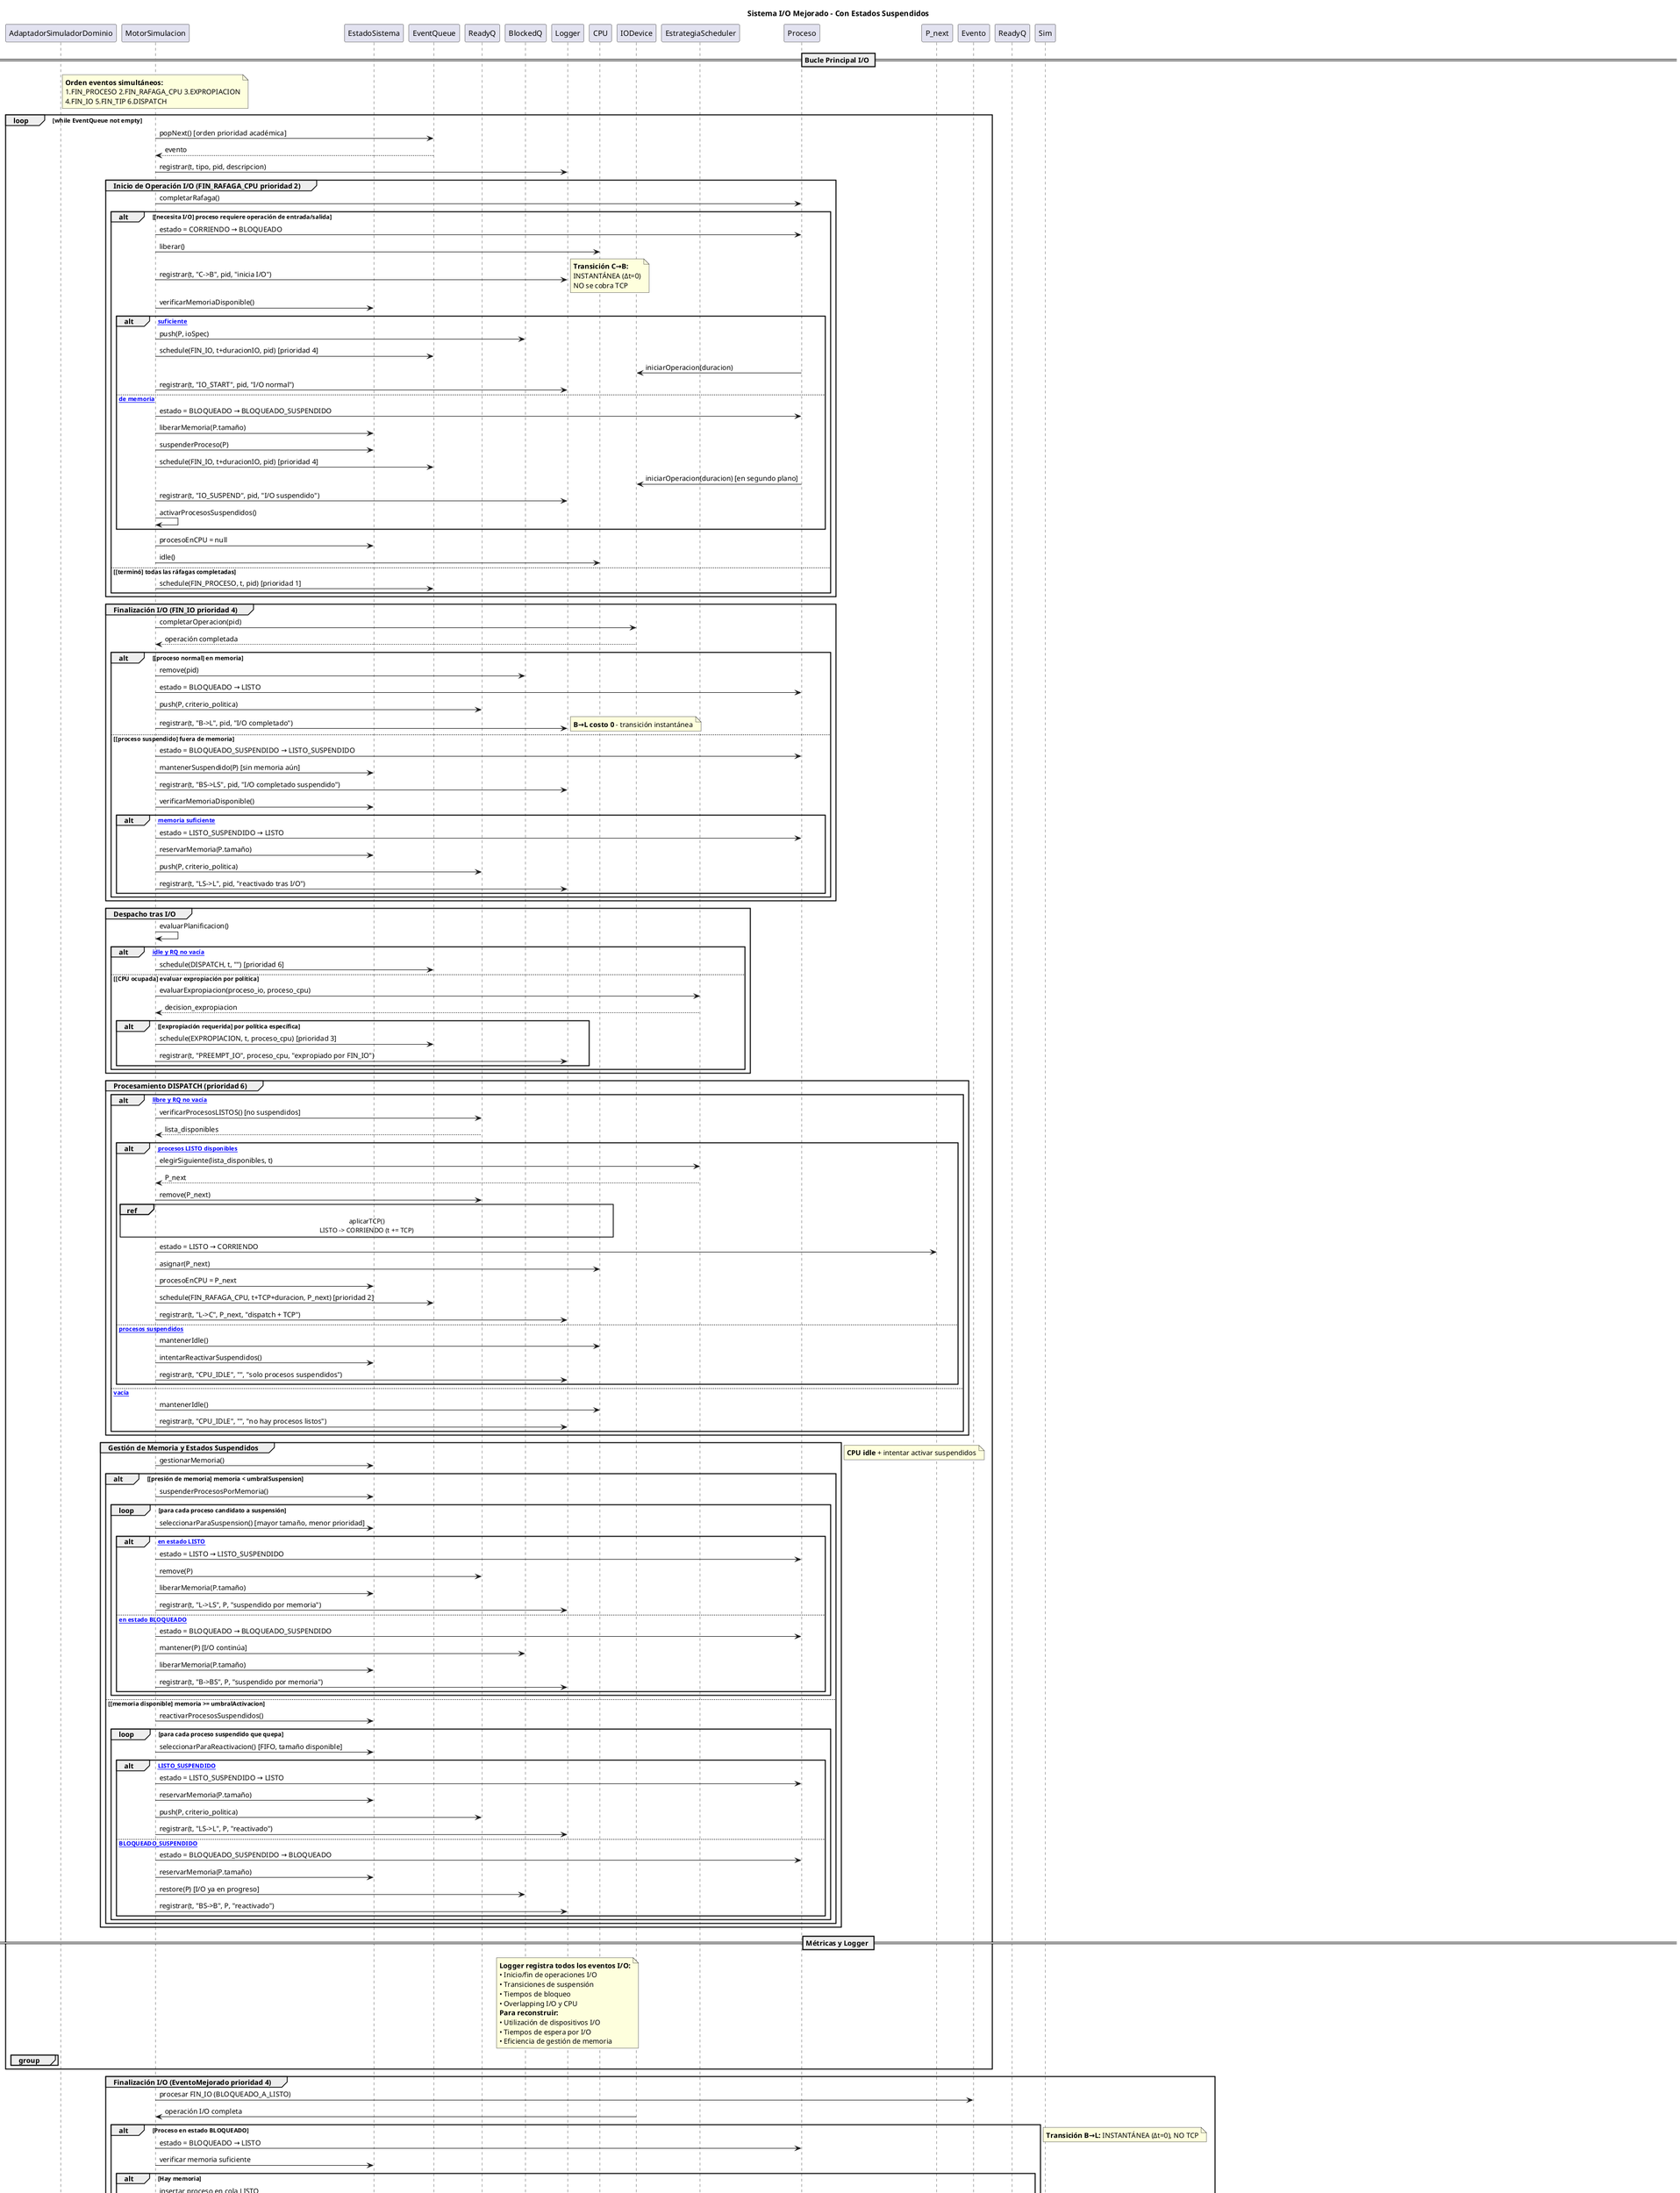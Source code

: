 @startuml
title Sistema I/O Mejorado - Con Estados Suspendidos
participant "AdaptadorSimuladorDominio" as Adaptador
participant "MotorSimulacion" as Motor  
participant "EstadoSistema" as Estado
participant "EventQueue" as EQ
participant "ReadyQ" as RQ
participant "BlockedQ" as BQ
participant "Logger" as Logger
participant "CPU" as CPU
participant "IODevice" as IO
participant "EstrategiaScheduler" as Strategy
participant "Proceso" as P

== Bucle Principal I/O ==

note over of Motor: **Orden eventos simultáneos:**\n1.FIN_PROCESO 2.FIN_RAFAGA_CPU 3.EXPROPIACION\n4.FIN_IO 5.FIN_TIP 6.DISPATCH

loop while EventQueue not empty
    Motor -> EQ: popNext() [orden prioridad académica]
    EQ --> Motor: evento
    Motor -> Logger: registrar(t, tipo, pid, descripcion)

group Inicio de Operación I/O (FIN_RAFAGA_CPU prioridad 2)
    Motor -> P: completarRafaga()
    
    alt [necesita I/O] proceso requiere operación de entrada/salida
        Motor -> P: estado = CORRIENDO → BLOQUEADO
        Motor -> CPU: liberar()
        Motor -> Logger: registrar(t, "C->B", pid, "inicia I/O")
        
        note right: **Transición C→B:**\nINSTANTÁNEA (Δt=0)\nNO se cobra TCP
        
        Motor -> Estado: verificarMemoriaDisponible()
        alt [memoria suficiente]
            Motor -> BQ: push(P, ioSpec)
            Motor -> EQ: schedule(FIN_IO, t+duracionIO, pid) [prioridad 4]
            P -> IO: iniciarOperacion(duracion)
            Motor -> Logger: registrar(t, "IO_START", pid, "I/O normal")
        else [presión de memoria]
            Motor -> P: estado = BLOQUEADO → BLOQUEADO_SUSPENDIDO
            Motor -> Estado: liberarMemoria(P.tamaño)
            Motor -> Estado: suspenderProceso(P)
            Motor -> EQ: schedule(FIN_IO, t+duracionIO, pid) [prioridad 4]
            P -> IO: iniciarOperacion(duracion) [en segundo plano]
            Motor -> Logger: registrar(t, "IO_SUSPEND", pid, "I/O suspendido")
            Motor -> Motor: activarProcesosSuspendidos()
        end
        
        Motor -> Estado: procesoEnCPU = null
        Motor -> CPU: idle()
    else [terminó] todas las ráfagas completadas
        Motor -> EQ: schedule(FIN_PROCESO, t, pid) [prioridad 1]
    end
end

group Finalización I/O (FIN_IO prioridad 4)
    Motor -> IO: completarOperacion(pid)
    IO --> Motor: operación completada
    
    alt [proceso normal] en memoria
        Motor -> BQ: remove(pid)
        Motor -> P: estado = BLOQUEADO → LISTO
        Motor -> RQ: push(P, criterio_politica)
        Motor -> Logger: registrar(t, "B->L", pid, "I/O completado")
        note right: **B→L costo 0** - transición instantánea
    else [proceso suspendido] fuera de memoria
        Motor -> P: estado = BLOQUEADO_SUSPENDIDO → LISTO_SUSPENDIDO
        Motor -> Estado: mantenerSuspendido(P) [sin memoria aún]
        Motor -> Logger: registrar(t, "BS->LS", pid, "I/O completado suspendido")
        
        Motor -> Estado: verificarMemoriaDisponible()
        alt [hay memoria suficiente]
            Motor -> P: estado = LISTO_SUSPENDIDO → LISTO
            Motor -> Estado: reservarMemoria(P.tamaño)
            Motor -> RQ: push(P, criterio_politica)
            Motor -> Logger: registrar(t, "LS->L", pid, "reactivado tras I/O")
        end
    end
end

group Despacho tras I/O
    Motor -> Motor: evaluarPlanificacion()
    
    alt [CPU idle y RQ no vacía]
        Motor -> EQ: schedule(DISPATCH, t, "") [prioridad 6]
    else [CPU ocupada] evaluar expropiación por política
        Motor -> Strategy: evaluarExpropiacion(proceso_io, proceso_cpu)
        Strategy --> Motor: decision_expropiacion
        
        alt [expropiación requerida] por política específica
            Motor -> EQ: schedule(EXPROPIACION, t, proceso_cpu) [prioridad 3]
            Motor -> Logger: registrar(t, "PREEMPT_IO", proceso_cpu, "expropiado por FIN_IO")
        end
    end
end

group Procesamiento DISPATCH (prioridad 6)
    alt [CPU libre y RQ no vacía]
        Motor -> RQ: verificarProcesosLISTOS() [no suspendidos]
        RQ --> Motor: lista_disponibles
        
        alt [hay procesos LISTO disponibles]
            Motor -> Strategy: elegirSiguiente(lista_disponibles, t)
            Strategy --> Motor: P_next
            Motor -> RQ: remove(P_next)
            ref over Motor, CPU : aplicarTCP()\nLISTO -> CORRIENDO (t += TCP)
            Motor -> P_next: estado = LISTO → CORRIENDO
            Motor -> CPU: asignar(P_next)
            Motor -> Estado: procesoEnCPU = P_next
            Motor -> EQ: schedule(FIN_RAFAGA_CPU, t+TCP+duracion, P_next) [prioridad 2]
            Motor -> Logger: registrar(t, "L->C", P_next, "dispatch + TCP")
        else [solo procesos suspendidos]
            Motor -> CPU: mantenerIdle()
            Motor -> Estado: intentarReactivarSuspendidos()
            Motor -> Logger: registrar(t, "CPU_IDLE", "", "solo procesos suspendidos")
        end
    else [RQ vacía]
        Motor -> CPU: mantenerIdle()
        Motor -> Logger: registrar(t, "CPU_IDLE", "", "no hay procesos listos")
    end
end

group Gestión de Memoria y Estados Suspendidos
    Motor -> Estado: gestionarMemoria()
    
    alt [presión de memoria] memoria < umbralSuspension
        Motor -> Estado: suspenderProcesosPorMemoria()
        
        loop para cada proceso candidato a suspensión
            Motor -> Estado: seleccionarParaSuspension() [mayor tamaño, menor prioridad]
            
            alt [proceso en estado LISTO]
                Motor -> P: estado = LISTO → LISTO_SUSPENDIDO
                Motor -> RQ: remove(P)
                Motor -> Estado: liberarMemoria(P.tamaño)
                Motor -> Logger: registrar(t, "L->LS", P, "suspendido por memoria")
            else [proceso en estado BLOQUEADO]
                Motor -> P: estado = BLOQUEADO → BLOQUEADO_SUSPENDIDO
                Motor -> BQ: mantener(P) [I/O continúa]
                Motor -> Estado: liberarMemoria(P.tamaño)
                Motor -> Logger: registrar(t, "B->BS", P, "suspendido por memoria")
            end
        end
    else [memoria disponible] memoria >= umbralActivacion
        Motor -> Estado: reactivarProcesosSuspendidos()
        
        loop para cada proceso suspendido que quepa
            Motor -> Estado: seleccionarParaReactivacion() [FIFO, tamaño disponible]
            
            alt [proceso LISTO_SUSPENDIDO]
                Motor -> P: estado = LISTO_SUSPENDIDO → LISTO
                Motor -> Estado: reservarMemoria(P.tamaño)
                Motor -> RQ: push(P, criterio_politica)
                Motor -> Logger: registrar(t, "LS->L", P, "reactivado")
            else [proceso BLOQUEADO_SUSPENDIDO]
                Motor -> P: estado = BLOQUEADO_SUSPENDIDO → BLOQUEADO
                Motor -> Estado: reservarMemoria(P.tamaño)
                Motor -> BQ: restore(P) [I/O ya en progreso]
                Motor -> Logger: registrar(t, "BS->B", P, "reactivado")
            end
        end
    end
end

== Métricas y Logger ==
note over Logger: **Logger registra todos los eventos I/O:**\n• Inicio/fin de operaciones I/O\n• Transiciones de suspensión\n• Tiempos de bloqueo\n• Overlapping I/O y CPU\n**Para reconstruir:**\n• Utilización de dispositivos I/O\n• Tiempos de espera por I/O\n• Eficiencia de gestión de memoria

group
        note right: **CPU idle** + intentar activar suspendidos
    end
end

group Finalización I/O (EventoMejorado prioridad 4)
    Motor -> Evento: procesar FIN_IO (BLOQUEADO_A_LISTO)
    IO -> Motor: operación I/O completa
    
    alt Proceso en estado BLOQUEADO
        Motor -> P: estado = BLOQUEADO → LISTO
        Motor -> Estado: verificar memoria suficiente
        alt Hay memoria
            Motor -> ReadyQ: insertar proceso en cola LISTO
            Motor -> Strategy: alVolverseListoProceso(P, tiempoActual)
        else Sin memoria
            Motor -> P: estado = LISTO → LISTO_SUSPENDIDO
            note right: **Suspensión inmediata** por falta de memoria
        end
    else Proceso en BLOQUEADO_SUSPENDIDO
        Motor -> Estado: verificar memoria suficiente
        alt Hay memoria
            Motor -> P: estado = BLOQUEADO_SUSPENDIDO → BLOQUEADO
            Motor -> Estado: reservar memoria para P
            Motor -> Evento: continuar operación I/O si necesario
        else Sin memoria
            note right: Permanece BLOQUEADO_SUSPENDIDO
        end
    end
    
    note right: **Transición B→L:** INSTANTÁNEA (Δt=0), NO TCP
    
    alt Scheduling Expropiativo (Priority, SRTF)
        Motor -> Strategy: debeExpropiar(procesoActual, P, tiempo)
        alt Debe expropiar
            Motor -> Evento: programar EXPROPIACION(tiempo, prioridad 3)
            note right: **TCP pendiente** para próximo DISPATCH
        else Mantener proceso actual
            note right: P espera en Ready Queue
        end
    else Scheduling No Expropiativo (FCFS, SJF)
        note right: P espera su turno, no evalúa expropiación
    else Round Robin
        note right: **Consigna TP:** RR no interrumpe por retorno I/O
    end
end

== Casos Especiales I/O ==

group Múltiples Procesos I/O Simultáneos
    note over IO: **Modelo I/O Paralelo:**
    note over IO: Cada proceso maneja su I/O independiente
    note over IO: No hay cola de espera I/O explícita
    note over IO: Finalizaciones simultáneas posibles
    
    P -> IO: P1 inicia I/O(t=5, dur=3) → fin t=8
    P -> IO: P2 inicia I/O(t=6, dur=2) → fin t=8  
    P -> IO: P3 inicia I/O(t=7, dur=1) → fin t=8
    
    note right: t=8: Tres procesos retornan simultáneamente
    note right: Scheduler maneja orden de reinserción
end

group Validaciones Estado I/O  
    alt Estado Inválido
        P -> P: intento LISTO → BLOQUEADO (sin CPU)
        Sim -> Sim: **ERROR:** Transición inválida
        note right: Solo CORRIENDO → BLOQUEADO válido
    end
    
    alt I/O Doble
        P -> P: estado = BLOQUEADO  
        P -> IO: intento segunda operación I/O
        Sim -> Sim: **ERROR:** Proceso ya en I/O
        note right: Un proceso, una operación I/O activa
    end
    
    alt Duración I/O Inválida
        P -> IO: duración_io ≤ 0
        Sim -> Sim: **ERROR:** I/O instantáneo inválido
        note right: I/O siempre debe tener duración > 0
    end
end

== Métricas I/O ==

group Estadísticas Sistema
    note over Sim: **Métricas I/O Tracking:**
    Sim -> Sim: total_io_operations++
    Sim -> Sim: total_io_time += duración
    Sim -> Sim: io_waiting_time[proceso] += tiempo_espera
    Sim -> Sim: io_utilization = tiempo_io_activo / tiempo_total
    
    note right: **Impacto Performance:**
    note right: I/O reduce CPU utilization
    note right: Aumenta multiprogramming degree  
    note right: Critical para throughput sistema
end

@enduml